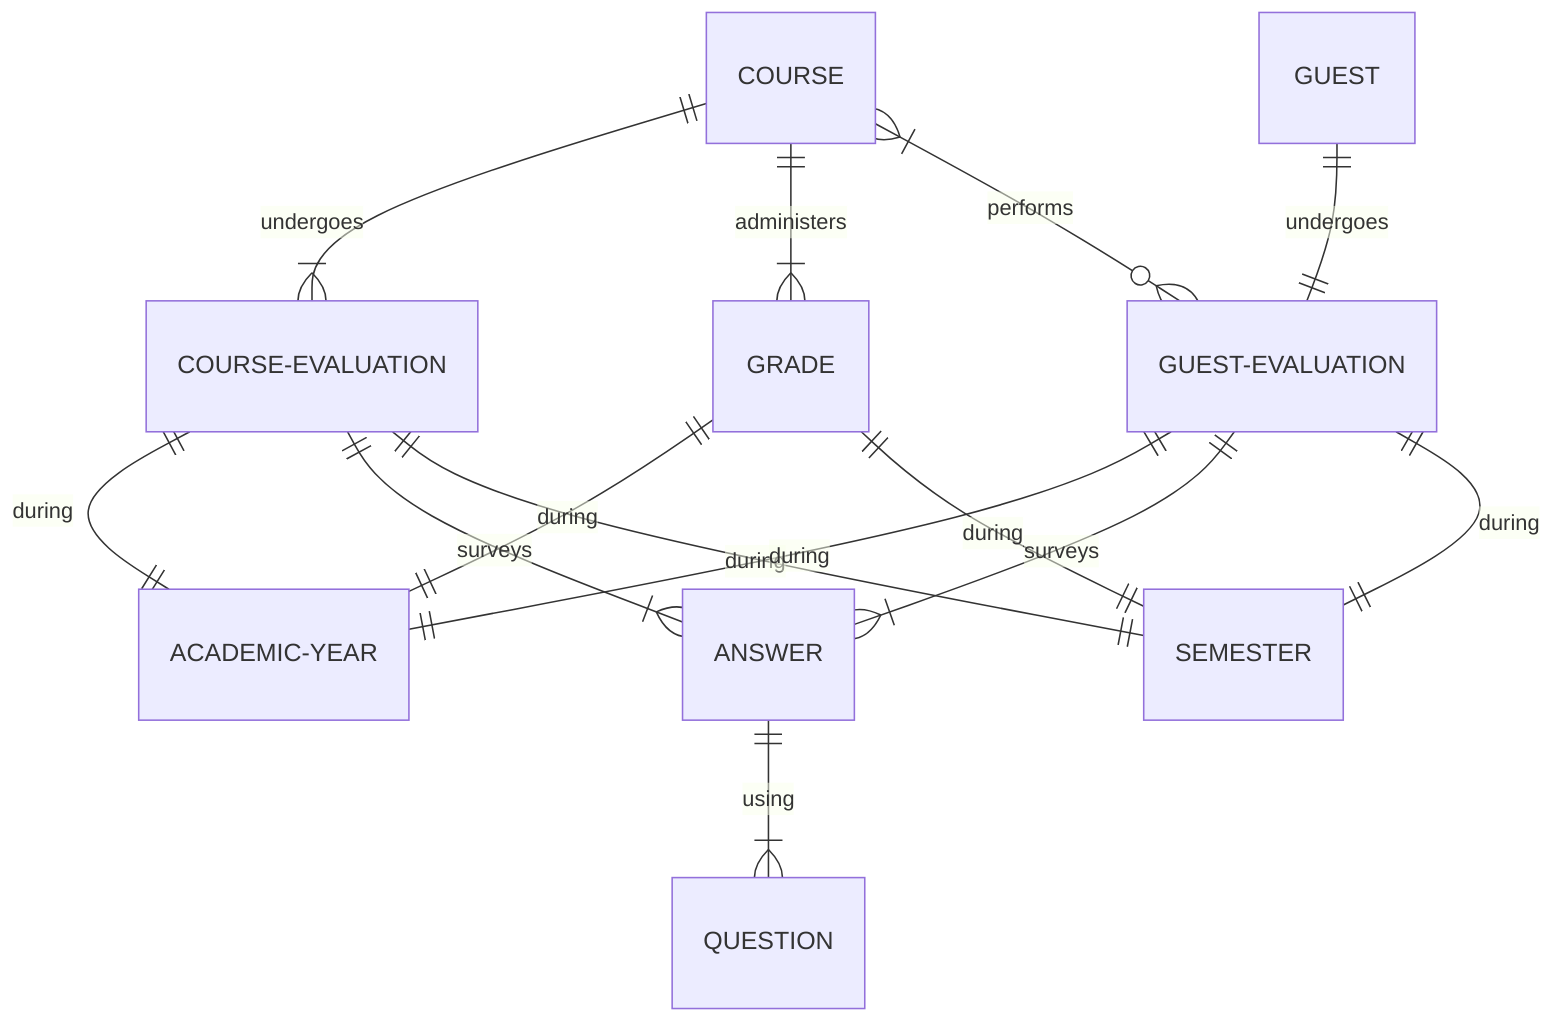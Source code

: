erDiagram

	ANSWER            ||--|{ QUESTION          : using
	COURSE            ||--|{ COURSE-EVALUATION : undergoes
	COURSE            ||--|{ GRADE             : administers
	COURSE            }|--o{ GUEST-EVALUATION  : performs
	COURSE-EVALUATION ||--|| ACADEMIC-YEAR     : during
	COURSE-EVALUATION ||--|{ ANSWER            : surveys
	COURSE-EVALUATION ||--|| SEMESTER          : during
	GRADE             ||--|| ACADEMIC-YEAR     : during
	GRADE             ||--|| SEMESTER          : during
	GUEST             ||--|| GUEST-EVALUATION  : undergoes
	GUEST-EVALUATION  ||--|| ACADEMIC-YEAR     : during
	GUEST-EVALUATION  ||--|{ ANSWER            : surveys
	GUEST-EVALUATION  ||--|| SEMESTER          : during

	%% sort in vim by typing vip:!sort -k1,1 -k3,3
